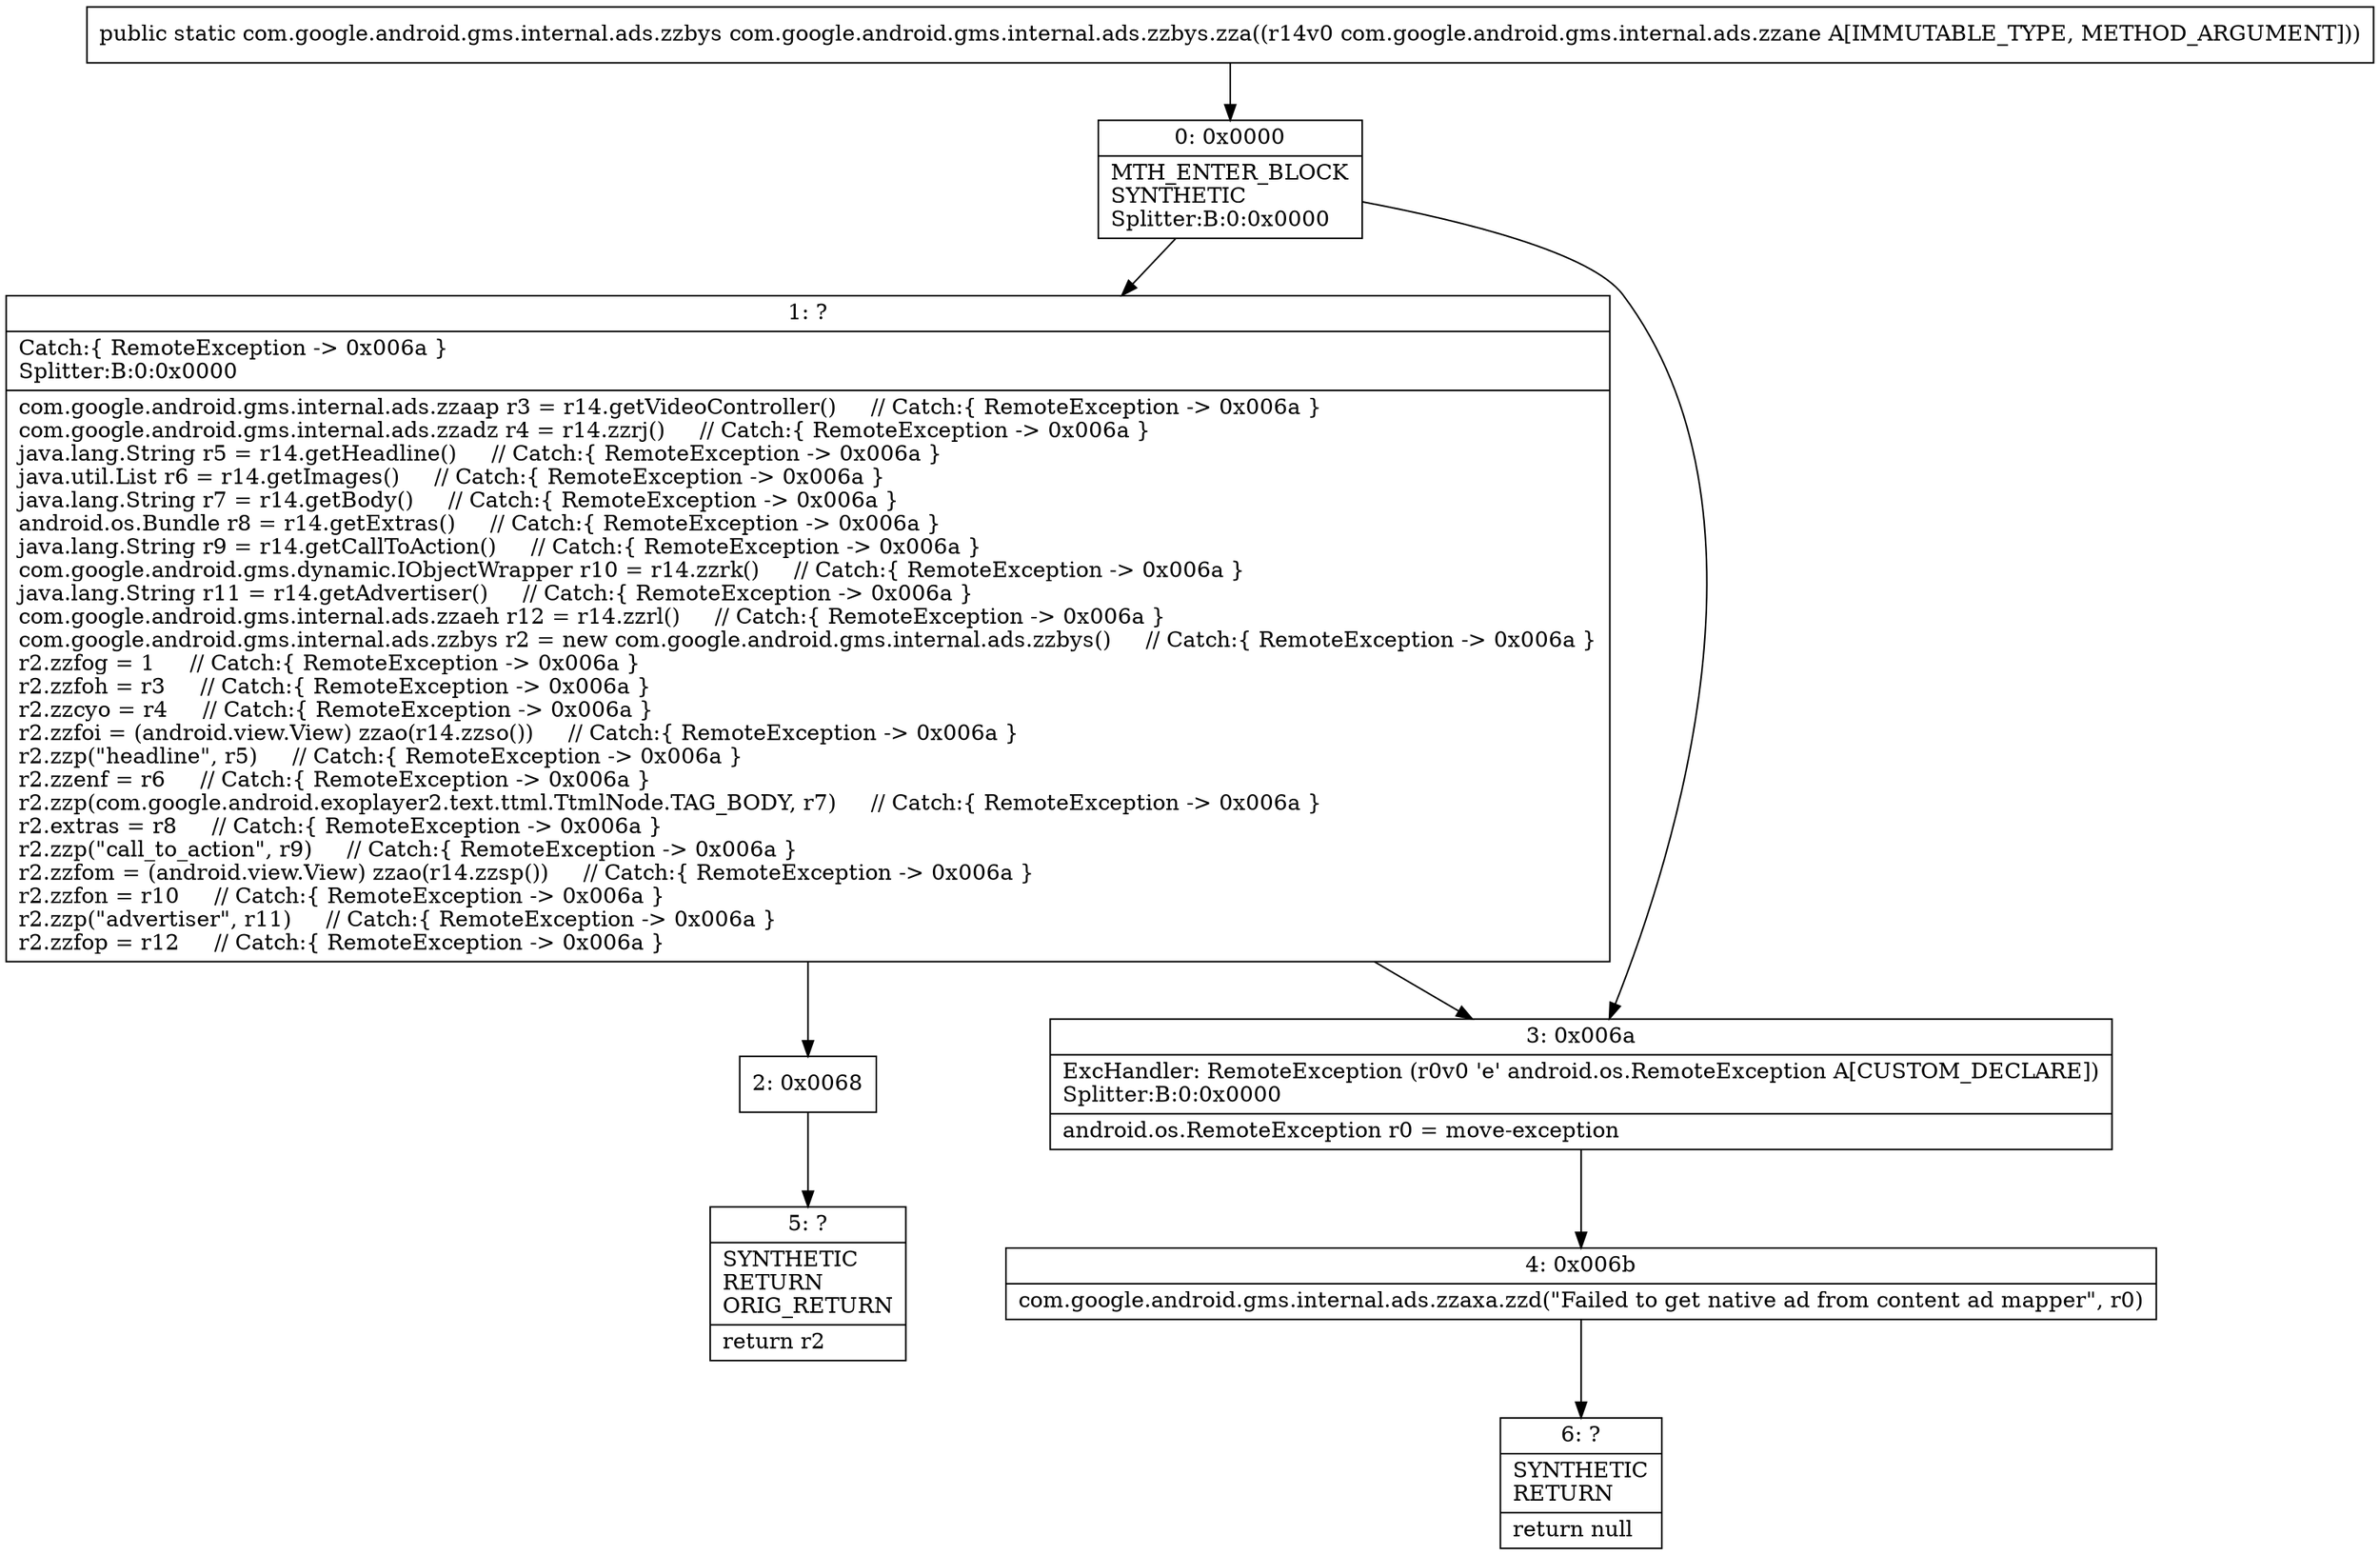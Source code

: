 digraph "CFG forcom.google.android.gms.internal.ads.zzbys.zza(Lcom\/google\/android\/gms\/internal\/ads\/zzane;)Lcom\/google\/android\/gms\/internal\/ads\/zzbys;" {
Node_0 [shape=record,label="{0\:\ 0x0000|MTH_ENTER_BLOCK\lSYNTHETIC\lSplitter:B:0:0x0000\l}"];
Node_1 [shape=record,label="{1\:\ ?|Catch:\{ RemoteException \-\> 0x006a \}\lSplitter:B:0:0x0000\l|com.google.android.gms.internal.ads.zzaap r3 = r14.getVideoController()     \/\/ Catch:\{ RemoteException \-\> 0x006a \}\lcom.google.android.gms.internal.ads.zzadz r4 = r14.zzrj()     \/\/ Catch:\{ RemoteException \-\> 0x006a \}\ljava.lang.String r5 = r14.getHeadline()     \/\/ Catch:\{ RemoteException \-\> 0x006a \}\ljava.util.List r6 = r14.getImages()     \/\/ Catch:\{ RemoteException \-\> 0x006a \}\ljava.lang.String r7 = r14.getBody()     \/\/ Catch:\{ RemoteException \-\> 0x006a \}\landroid.os.Bundle r8 = r14.getExtras()     \/\/ Catch:\{ RemoteException \-\> 0x006a \}\ljava.lang.String r9 = r14.getCallToAction()     \/\/ Catch:\{ RemoteException \-\> 0x006a \}\lcom.google.android.gms.dynamic.IObjectWrapper r10 = r14.zzrk()     \/\/ Catch:\{ RemoteException \-\> 0x006a \}\ljava.lang.String r11 = r14.getAdvertiser()     \/\/ Catch:\{ RemoteException \-\> 0x006a \}\lcom.google.android.gms.internal.ads.zzaeh r12 = r14.zzrl()     \/\/ Catch:\{ RemoteException \-\> 0x006a \}\lcom.google.android.gms.internal.ads.zzbys r2 = new com.google.android.gms.internal.ads.zzbys()     \/\/ Catch:\{ RemoteException \-\> 0x006a \}\lr2.zzfog = 1     \/\/ Catch:\{ RemoteException \-\> 0x006a \}\lr2.zzfoh = r3     \/\/ Catch:\{ RemoteException \-\> 0x006a \}\lr2.zzcyo = r4     \/\/ Catch:\{ RemoteException \-\> 0x006a \}\lr2.zzfoi = (android.view.View) zzao(r14.zzso())     \/\/ Catch:\{ RemoteException \-\> 0x006a \}\lr2.zzp(\"headline\", r5)     \/\/ Catch:\{ RemoteException \-\> 0x006a \}\lr2.zzenf = r6     \/\/ Catch:\{ RemoteException \-\> 0x006a \}\lr2.zzp(com.google.android.exoplayer2.text.ttml.TtmlNode.TAG_BODY, r7)     \/\/ Catch:\{ RemoteException \-\> 0x006a \}\lr2.extras = r8     \/\/ Catch:\{ RemoteException \-\> 0x006a \}\lr2.zzp(\"call_to_action\", r9)     \/\/ Catch:\{ RemoteException \-\> 0x006a \}\lr2.zzfom = (android.view.View) zzao(r14.zzsp())     \/\/ Catch:\{ RemoteException \-\> 0x006a \}\lr2.zzfon = r10     \/\/ Catch:\{ RemoteException \-\> 0x006a \}\lr2.zzp(\"advertiser\", r11)     \/\/ Catch:\{ RemoteException \-\> 0x006a \}\lr2.zzfop = r12     \/\/ Catch:\{ RemoteException \-\> 0x006a \}\l}"];
Node_2 [shape=record,label="{2\:\ 0x0068}"];
Node_3 [shape=record,label="{3\:\ 0x006a|ExcHandler: RemoteException (r0v0 'e' android.os.RemoteException A[CUSTOM_DECLARE])\lSplitter:B:0:0x0000\l|android.os.RemoteException r0 = move\-exception\l}"];
Node_4 [shape=record,label="{4\:\ 0x006b|com.google.android.gms.internal.ads.zzaxa.zzd(\"Failed to get native ad from content ad mapper\", r0)\l}"];
Node_5 [shape=record,label="{5\:\ ?|SYNTHETIC\lRETURN\lORIG_RETURN\l|return r2\l}"];
Node_6 [shape=record,label="{6\:\ ?|SYNTHETIC\lRETURN\l|return null\l}"];
MethodNode[shape=record,label="{public static com.google.android.gms.internal.ads.zzbys com.google.android.gms.internal.ads.zzbys.zza((r14v0 com.google.android.gms.internal.ads.zzane A[IMMUTABLE_TYPE, METHOD_ARGUMENT])) }"];
MethodNode -> Node_0;
Node_0 -> Node_1;
Node_0 -> Node_3;
Node_1 -> Node_2;
Node_1 -> Node_3;
Node_2 -> Node_5;
Node_3 -> Node_4;
Node_4 -> Node_6;
}

